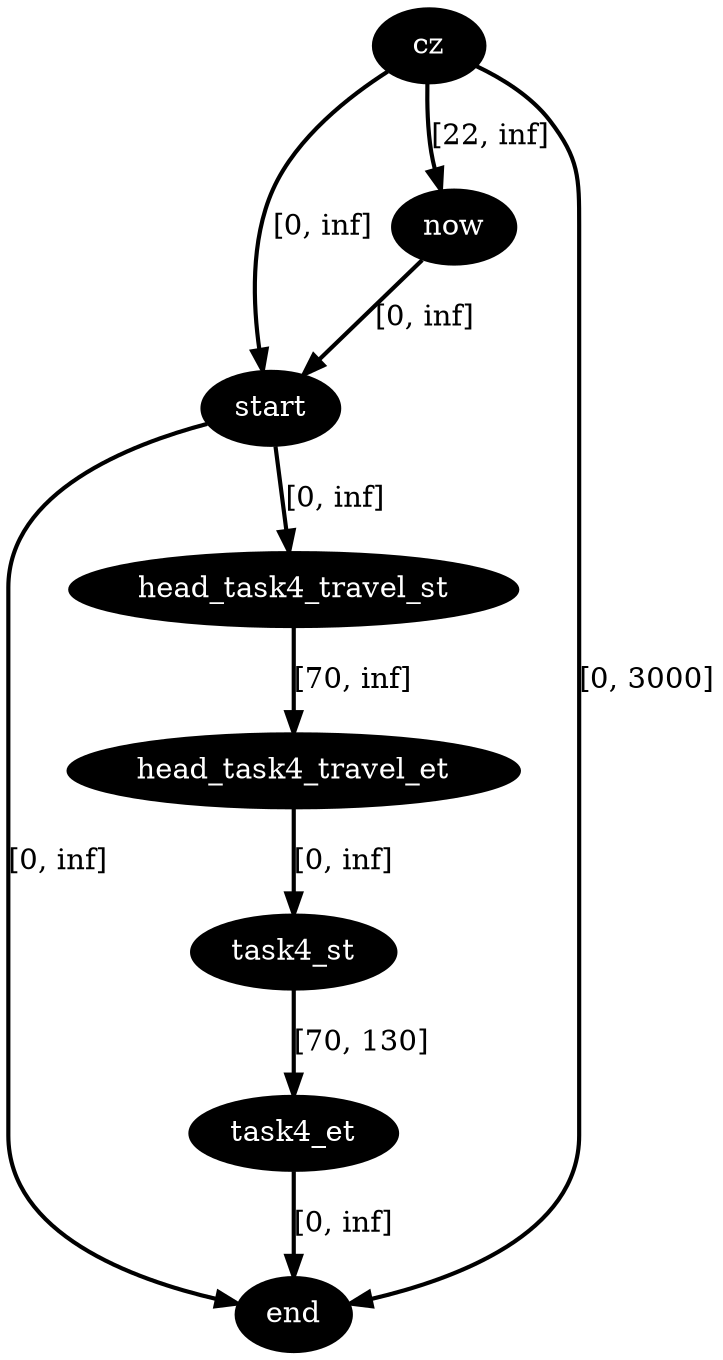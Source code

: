 digraph plan {
0[label="cz",style=filled,fillcolor=black,fontcolor=white];
1[label="start",style=filled,fillcolor=black,fontcolor=white];
2[label="now",style=filled,fillcolor=black,fontcolor=white];
3[label="end",style=filled,fillcolor=black,fontcolor=white];
11[label="head_task4_travel_st",style=filled,fillcolor=black,fontcolor=white];
12[label="head_task4_travel_et",style=filled,fillcolor=black,fontcolor=white];
13[label="task4_st",style=filled,fillcolor=black,fontcolor=white];
14[label="task4_et",style=filled,fillcolor=black,fontcolor=white];
"0"->"1"[label="[0, inf]",penwidth=2,color=black];
"0"->"3"[label="[0, 3000]",penwidth=2,color=black];
"11"->"12"[label="[70, inf]",penwidth=2,color=black];
"1"->"11"[label="[0, inf]",penwidth=2,color=black];
"0"->"2"[label="[22, inf]",penwidth=2,color=black];
"2"->"1"[label="[0, inf]",penwidth=2,color=black];
"1"->"3"[label="[0, inf]",penwidth=2,color=black];
"14"->"3"[label="[0, inf]",penwidth=2,color=black];
"13"->"14"[label="[70, 130]",penwidth=2,color=black];
"12"->"13"[label="[0, inf]",penwidth=2,color=black];
}
